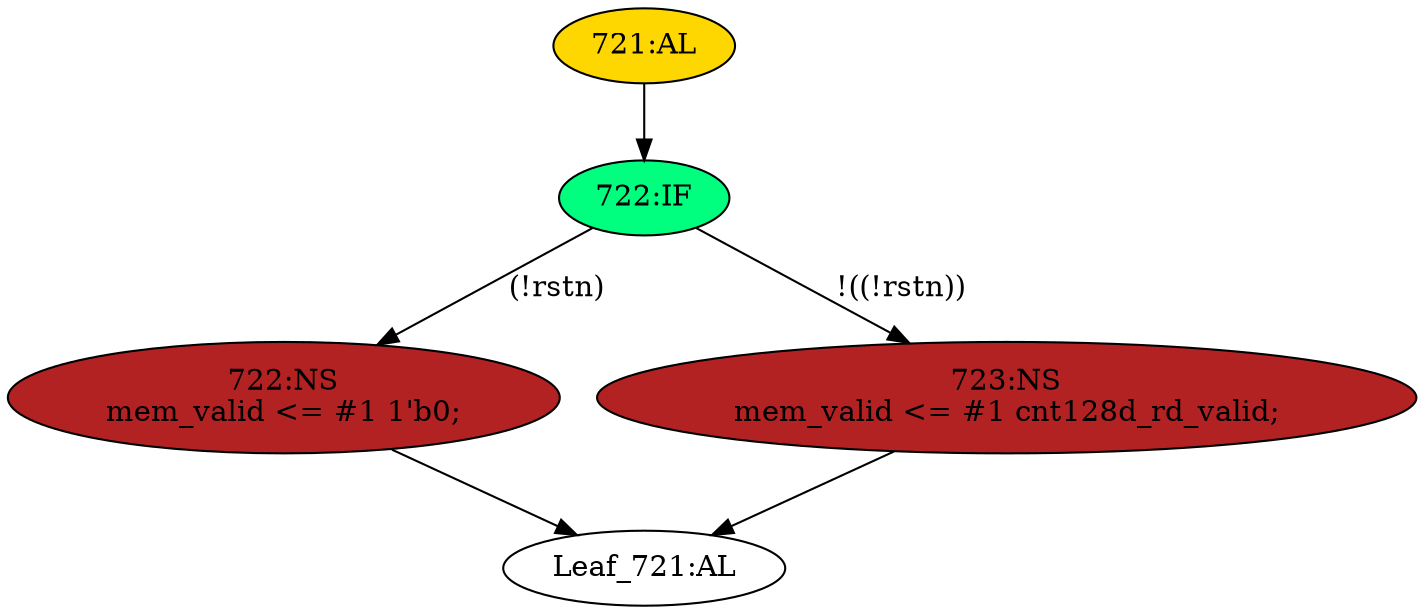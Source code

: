 strict digraph "" {
	node [label="\N"];
	"722:IF"	 [ast="<pyverilog.vparser.ast.IfStatement object at 0x7f9d7dd3e490>",
		fillcolor=springgreen,
		label="722:IF",
		statements="[]",
		style=filled,
		typ=IfStatement];
	"722:NS"	 [ast="<pyverilog.vparser.ast.NonblockingSubstitution object at 0x7f9d7db6b4d0>",
		fillcolor=firebrick,
		label="722:NS
mem_valid <= #1 1'b0;",
		statements="[<pyverilog.vparser.ast.NonblockingSubstitution object at 0x7f9d7db6b4d0>]",
		style=filled,
		typ=NonblockingSubstitution];
	"722:IF" -> "722:NS"	 [cond="['rstn']",
		label="(!rstn)",
		lineno=722];
	"723:NS"	 [ast="<pyverilog.vparser.ast.NonblockingSubstitution object at 0x7f9d7db95cd0>",
		fillcolor=firebrick,
		label="723:NS
mem_valid <= #1 cnt128d_rd_valid;",
		statements="[<pyverilog.vparser.ast.NonblockingSubstitution object at 0x7f9d7db95cd0>]",
		style=filled,
		typ=NonblockingSubstitution];
	"722:IF" -> "723:NS"	 [cond="['rstn']",
		label="!((!rstn))",
		lineno=722];
	"721:AL"	 [ast="<pyverilog.vparser.ast.Always object at 0x7f9d7db6bed0>",
		clk_sens=False,
		fillcolor=gold,
		label="721:AL",
		sens="['sclk', 'rstn']",
		statements="[]",
		style=filled,
		typ=Always,
		use_var="['cnt128d_rd_valid', 'rstn']"];
	"721:AL" -> "722:IF"	 [cond="[]",
		lineno=None];
	"Leaf_721:AL"	 [def_var="['mem_valid']",
		label="Leaf_721:AL"];
	"722:NS" -> "Leaf_721:AL"	 [cond="[]",
		lineno=None];
	"723:NS" -> "Leaf_721:AL"	 [cond="[]",
		lineno=None];
}
